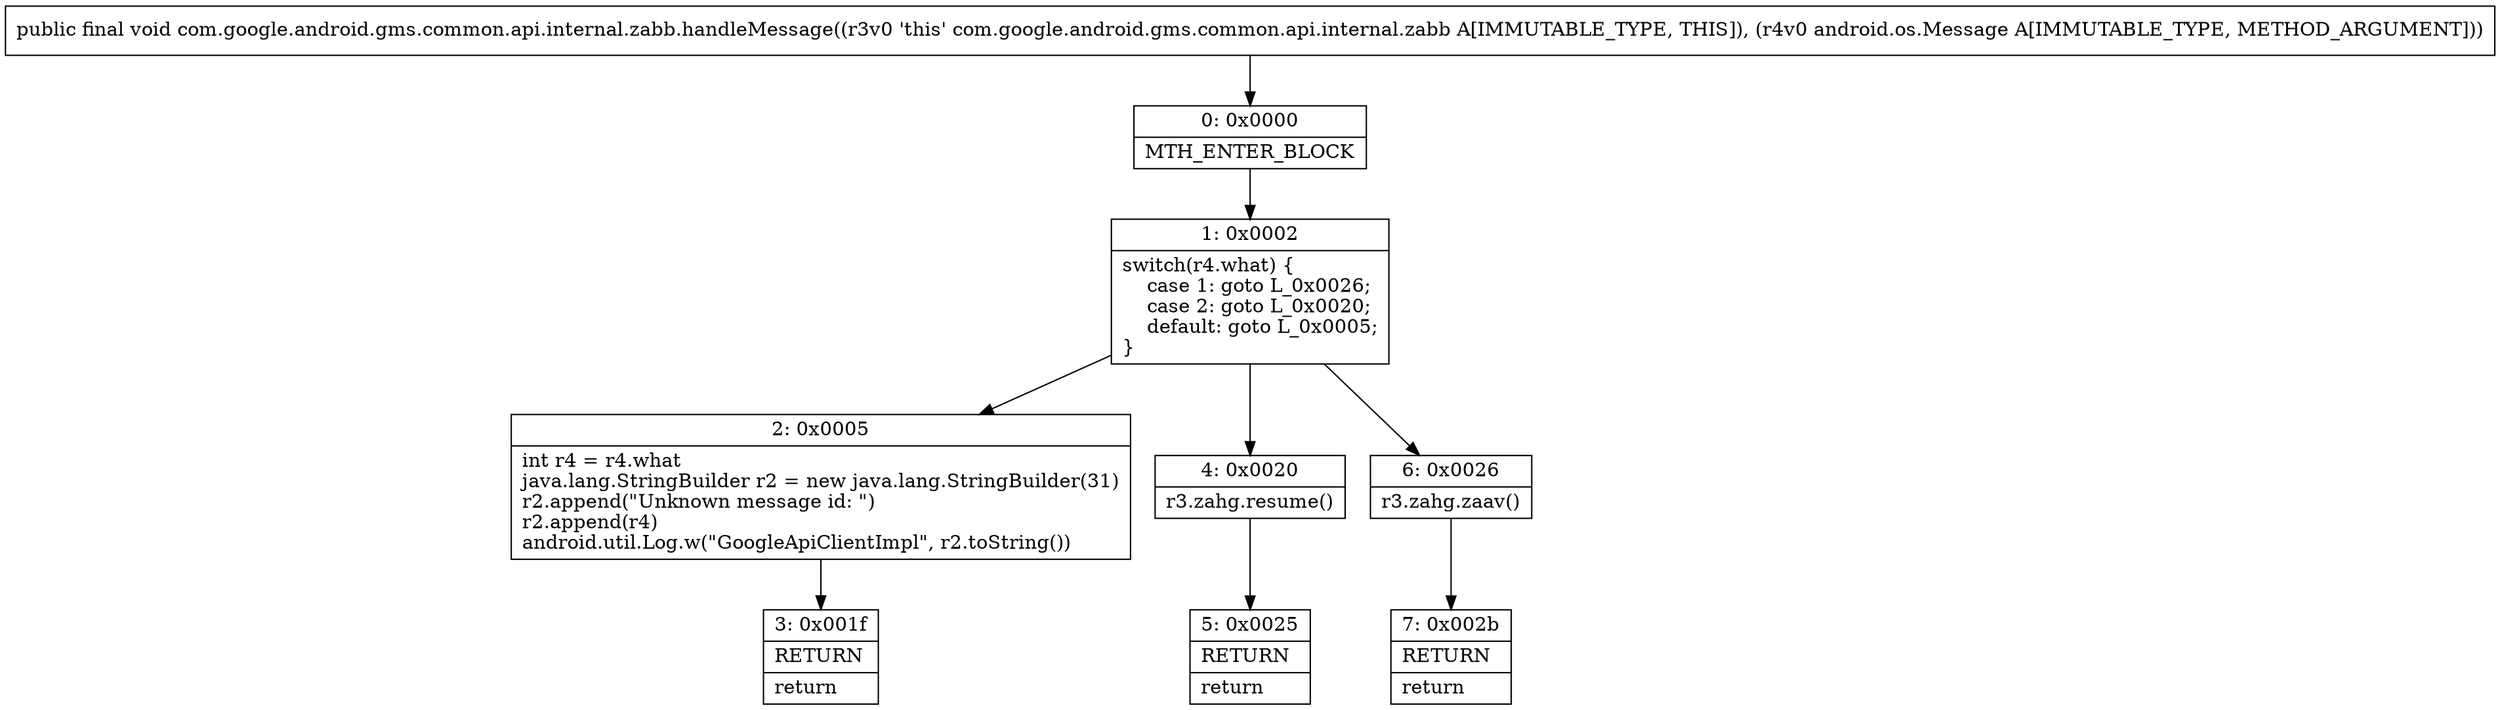 digraph "CFG forcom.google.android.gms.common.api.internal.zabb.handleMessage(Landroid\/os\/Message;)V" {
Node_0 [shape=record,label="{0\:\ 0x0000|MTH_ENTER_BLOCK\l}"];
Node_1 [shape=record,label="{1\:\ 0x0002|switch(r4.what) \{\l    case 1: goto L_0x0026;\l    case 2: goto L_0x0020;\l    default: goto L_0x0005;\l\}\l}"];
Node_2 [shape=record,label="{2\:\ 0x0005|int r4 = r4.what\ljava.lang.StringBuilder r2 = new java.lang.StringBuilder(31)\lr2.append(\"Unknown message id: \")\lr2.append(r4)\landroid.util.Log.w(\"GoogleApiClientImpl\", r2.toString())\l}"];
Node_3 [shape=record,label="{3\:\ 0x001f|RETURN\l|return\l}"];
Node_4 [shape=record,label="{4\:\ 0x0020|r3.zahg.resume()\l}"];
Node_5 [shape=record,label="{5\:\ 0x0025|RETURN\l|return\l}"];
Node_6 [shape=record,label="{6\:\ 0x0026|r3.zahg.zaav()\l}"];
Node_7 [shape=record,label="{7\:\ 0x002b|RETURN\l|return\l}"];
MethodNode[shape=record,label="{public final void com.google.android.gms.common.api.internal.zabb.handleMessage((r3v0 'this' com.google.android.gms.common.api.internal.zabb A[IMMUTABLE_TYPE, THIS]), (r4v0 android.os.Message A[IMMUTABLE_TYPE, METHOD_ARGUMENT])) }"];
MethodNode -> Node_0;
Node_0 -> Node_1;
Node_1 -> Node_2;
Node_1 -> Node_4;
Node_1 -> Node_6;
Node_2 -> Node_3;
Node_4 -> Node_5;
Node_6 -> Node_7;
}

